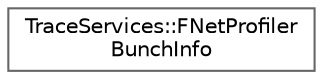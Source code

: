digraph "Graphical Class Hierarchy"
{
 // INTERACTIVE_SVG=YES
 // LATEX_PDF_SIZE
  bgcolor="transparent";
  edge [fontname=Helvetica,fontsize=10,labelfontname=Helvetica,labelfontsize=10];
  node [fontname=Helvetica,fontsize=10,shape=box,height=0.2,width=0.4];
  rankdir="LR";
  Node0 [id="Node000000",label="TraceServices::FNetProfiler\lBunchInfo",height=0.2,width=0.4,color="grey40", fillcolor="white", style="filled",URL="$df/db0/unionTraceServices_1_1FNetProfilerBunchInfo.html",tooltip=" "];
}
